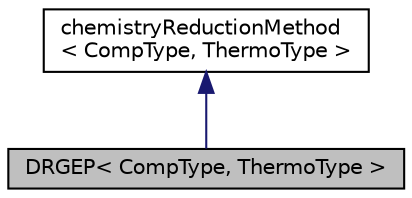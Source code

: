 digraph "DRGEP&lt; CompType, ThermoType &gt;"
{
  bgcolor="transparent";
  edge [fontname="Helvetica",fontsize="10",labelfontname="Helvetica",labelfontsize="10"];
  node [fontname="Helvetica",fontsize="10",shape=record];
  Node1 [label="DRGEP\< CompType, ThermoType \>",height=0.2,width=0.4,color="black", fillcolor="grey75", style="filled" fontcolor="black"];
  Node2 -> Node1 [dir="back",color="midnightblue",fontsize="10",style="solid",fontname="Helvetica"];
  Node2 [label="chemistryReductionMethod\l\< CompType, ThermoType \>",height=0.2,width=0.4,color="black",URL="$classFoam_1_1chemistryReductionMethod.html",tooltip="An abstract class for methods of chemical mechanism reduction. "];
}
